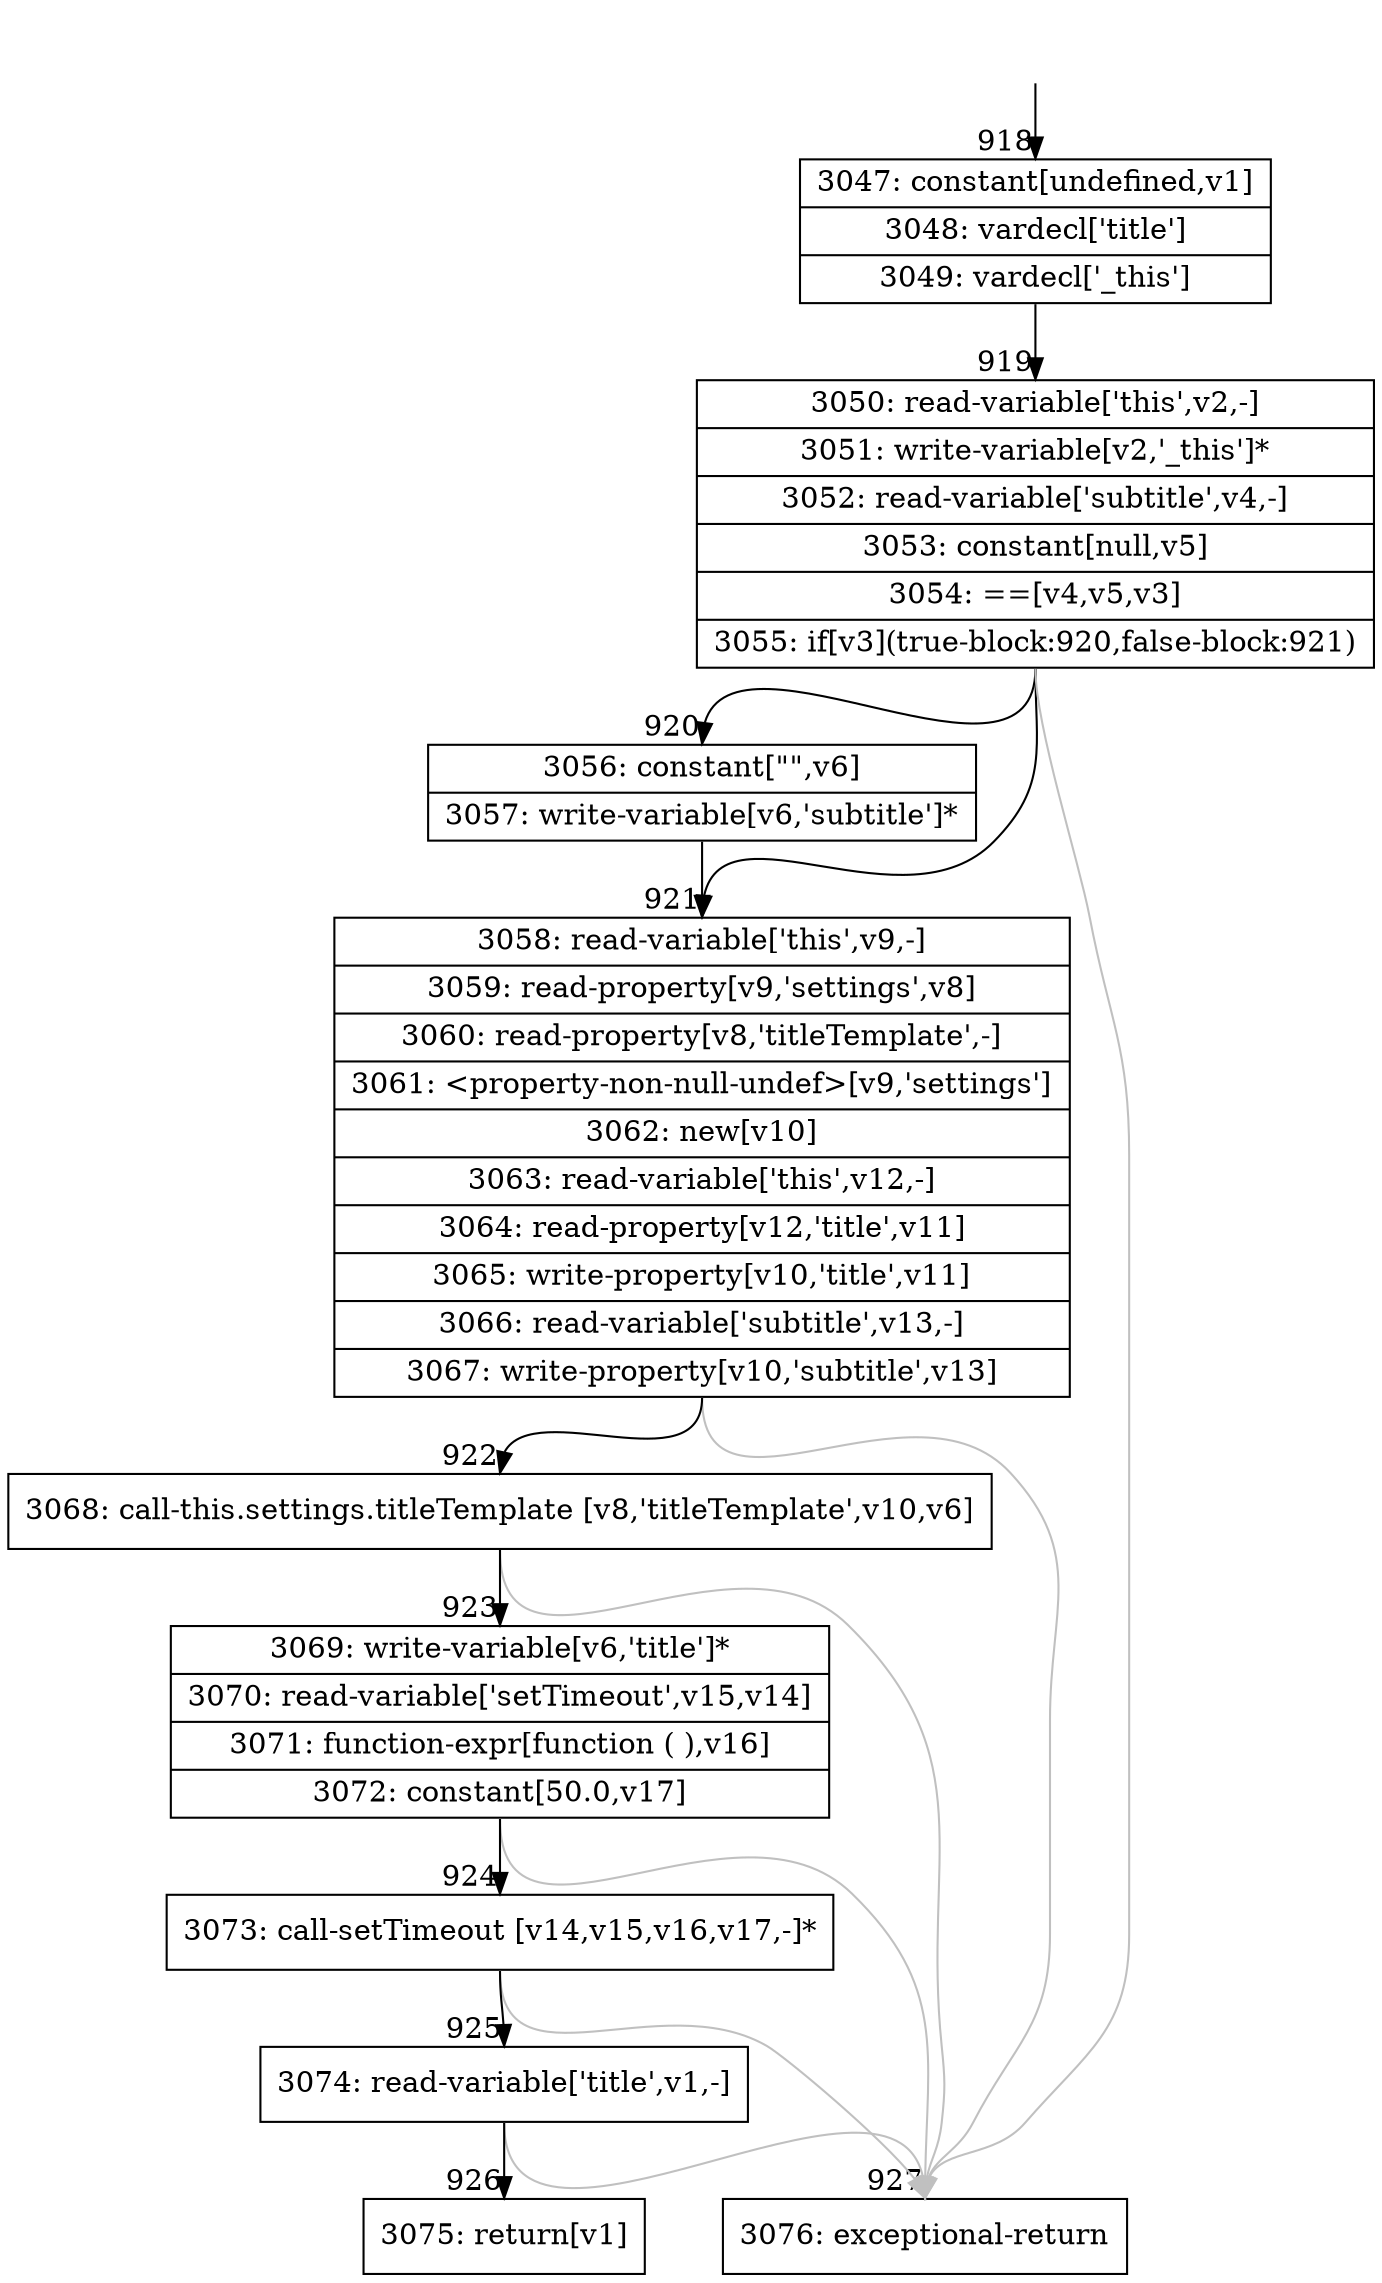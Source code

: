 digraph {
rankdir="TD"
BB_entry83[shape=none,label=""];
BB_entry83 -> BB918 [tailport=s, headport=n, headlabel="    918"]
BB918 [shape=record label="{3047: constant[undefined,v1]|3048: vardecl['title']|3049: vardecl['_this']}" ] 
BB918 -> BB919 [tailport=s, headport=n, headlabel="      919"]
BB919 [shape=record label="{3050: read-variable['this',v2,-]|3051: write-variable[v2,'_this']*|3052: read-variable['subtitle',v4,-]|3053: constant[null,v5]|3054: ==[v4,v5,v3]|3055: if[v3](true-block:920,false-block:921)}" ] 
BB919 -> BB920 [tailport=s, headport=n, headlabel="      920"]
BB919 -> BB921 [tailport=s, headport=n, headlabel="      921"]
BB919 -> BB927 [tailport=s, headport=n, color=gray, headlabel="      927"]
BB920 [shape=record label="{3056: constant[\"\",v6]|3057: write-variable[v6,'subtitle']*}" ] 
BB920 -> BB921 [tailport=s, headport=n]
BB921 [shape=record label="{3058: read-variable['this',v9,-]|3059: read-property[v9,'settings',v8]|3060: read-property[v8,'titleTemplate',-]|3061: \<property-non-null-undef\>[v9,'settings']|3062: new[v10]|3063: read-variable['this',v12,-]|3064: read-property[v12,'title',v11]|3065: write-property[v10,'title',v11]|3066: read-variable['subtitle',v13,-]|3067: write-property[v10,'subtitle',v13]}" ] 
BB921 -> BB922 [tailport=s, headport=n, headlabel="      922"]
BB921 -> BB927 [tailport=s, headport=n, color=gray]
BB922 [shape=record label="{3068: call-this.settings.titleTemplate [v8,'titleTemplate',v10,v6]}" ] 
BB922 -> BB923 [tailport=s, headport=n, headlabel="      923"]
BB922 -> BB927 [tailport=s, headport=n, color=gray]
BB923 [shape=record label="{3069: write-variable[v6,'title']*|3070: read-variable['setTimeout',v15,v14]|3071: function-expr[function ( ),v16]|3072: constant[50.0,v17]}" ] 
BB923 -> BB924 [tailport=s, headport=n, headlabel="      924"]
BB923 -> BB927 [tailport=s, headport=n, color=gray]
BB924 [shape=record label="{3073: call-setTimeout [v14,v15,v16,v17,-]*}" ] 
BB924 -> BB925 [tailport=s, headport=n, headlabel="      925"]
BB924 -> BB927 [tailport=s, headport=n, color=gray]
BB925 [shape=record label="{3074: read-variable['title',v1,-]}" ] 
BB925 -> BB926 [tailport=s, headport=n, headlabel="      926"]
BB925 -> BB927 [tailport=s, headport=n, color=gray]
BB926 [shape=record label="{3075: return[v1]}" ] 
BB927 [shape=record label="{3076: exceptional-return}" ] 
//#$~ 883
}

